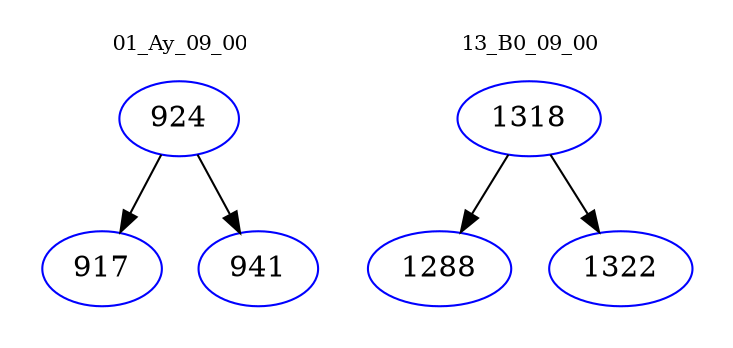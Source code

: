 digraph{
subgraph cluster_0 {
color = white
label = "01_Ay_09_00";
fontsize=10;
T0_924 [label="924", color="blue"]
T0_924 -> T0_917 [color="black"]
T0_917 [label="917", color="blue"]
T0_924 -> T0_941 [color="black"]
T0_941 [label="941", color="blue"]
}
subgraph cluster_1 {
color = white
label = "13_B0_09_00";
fontsize=10;
T1_1318 [label="1318", color="blue"]
T1_1318 -> T1_1288 [color="black"]
T1_1288 [label="1288", color="blue"]
T1_1318 -> T1_1322 [color="black"]
T1_1322 [label="1322", color="blue"]
}
}
